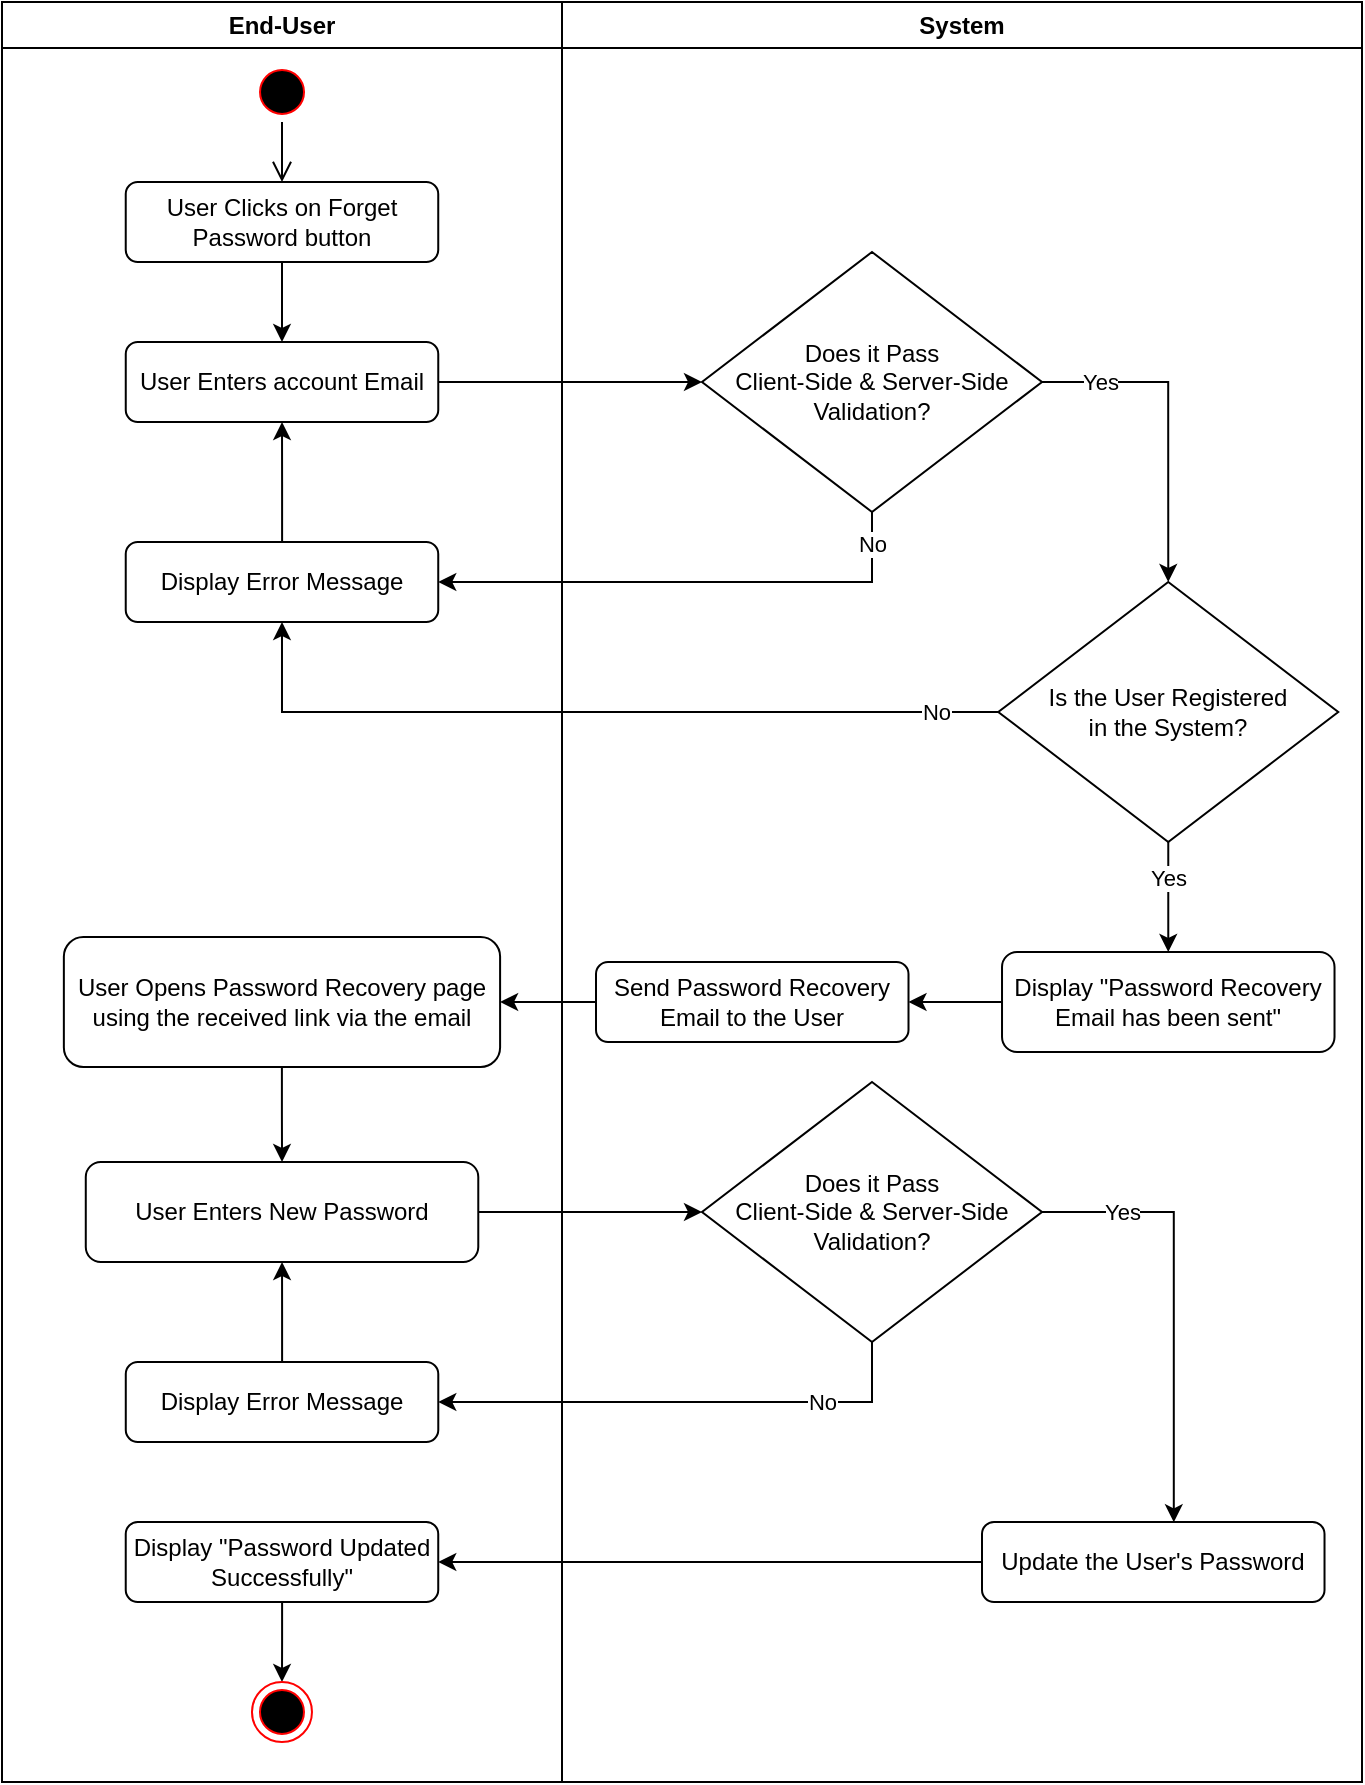 <mxfile version="20.4.0" type="github">
  <diagram id="WB5AaVKWFGcKSxYI2JzF" name="Page-1">
    <mxGraphModel dx="1510" dy="839" grid="1" gridSize="10" guides="1" tooltips="1" connect="1" arrows="1" fold="1" page="1" pageScale="1" pageWidth="850" pageHeight="1100" math="0" shadow="0">
      <root>
        <mxCell id="0" />
        <mxCell id="1" parent="0" />
        <mxCell id="9t-LFGm1njIiitCsB7wG-1" value="End-User" style="swimlane;whiteSpace=wrap;startSize=23;" vertex="1" parent="1">
          <mxGeometry x="50" y="40" width="280" height="890" as="geometry" />
        </mxCell>
        <mxCell id="9t-LFGm1njIiitCsB7wG-2" value="" style="ellipse;shape=startState;fillColor=#000000;strokeColor=#ff0000;" vertex="1" parent="9t-LFGm1njIiitCsB7wG-1">
          <mxGeometry x="125.01" y="30" width="30" height="30" as="geometry" />
        </mxCell>
        <mxCell id="9t-LFGm1njIiitCsB7wG-3" value="" style="edgeStyle=elbowEdgeStyle;elbow=horizontal;verticalAlign=bottom;endArrow=open;endSize=8;strokeColor=#000000;endFill=1;rounded=0;entryX=0.5;entryY=0;entryDx=0;entryDy=0;" edge="1" parent="9t-LFGm1njIiitCsB7wG-1" source="9t-LFGm1njIiitCsB7wG-2" target="9t-LFGm1njIiitCsB7wG-4">
          <mxGeometry x="203.88" y="38" as="geometry">
            <mxPoint x="219.38" y="108" as="targetPoint" />
          </mxGeometry>
        </mxCell>
        <mxCell id="9t-LFGm1njIiitCsB7wG-26" style="edgeStyle=orthogonalEdgeStyle;rounded=0;orthogonalLoop=1;jettySize=auto;html=1;" edge="1" parent="9t-LFGm1njIiitCsB7wG-1" source="9t-LFGm1njIiitCsB7wG-4" target="9t-LFGm1njIiitCsB7wG-25">
          <mxGeometry relative="1" as="geometry" />
        </mxCell>
        <mxCell id="9t-LFGm1njIiitCsB7wG-4" value="User Clicks on Forget Password button" style="rounded=1;whiteSpace=wrap;html=1;" vertex="1" parent="9t-LFGm1njIiitCsB7wG-1">
          <mxGeometry x="61.87" y="90" width="156.25" height="40" as="geometry" />
        </mxCell>
        <mxCell id="9t-LFGm1njIiitCsB7wG-25" value="User Enters account Email" style="rounded=1;whiteSpace=wrap;html=1;" vertex="1" parent="9t-LFGm1njIiitCsB7wG-1">
          <mxGeometry x="61.88" y="170" width="156.25" height="40" as="geometry" />
        </mxCell>
        <mxCell id="9t-LFGm1njIiitCsB7wG-38" style="edgeStyle=orthogonalEdgeStyle;rounded=0;orthogonalLoop=1;jettySize=auto;html=1;entryX=0.5;entryY=1;entryDx=0;entryDy=0;" edge="1" parent="9t-LFGm1njIiitCsB7wG-1" source="9t-LFGm1njIiitCsB7wG-37" target="9t-LFGm1njIiitCsB7wG-25">
          <mxGeometry relative="1" as="geometry" />
        </mxCell>
        <mxCell id="9t-LFGm1njIiitCsB7wG-37" value="Display Error Message" style="rounded=1;whiteSpace=wrap;html=1;" vertex="1" parent="9t-LFGm1njIiitCsB7wG-1">
          <mxGeometry x="61.87" y="270" width="156.25" height="40" as="geometry" />
        </mxCell>
        <mxCell id="9t-LFGm1njIiitCsB7wG-44" style="edgeStyle=orthogonalEdgeStyle;rounded=0;orthogonalLoop=1;jettySize=auto;html=1;entryX=0.5;entryY=0;entryDx=0;entryDy=0;" edge="1" parent="9t-LFGm1njIiitCsB7wG-1" source="9t-LFGm1njIiitCsB7wG-41" target="9t-LFGm1njIiitCsB7wG-43">
          <mxGeometry relative="1" as="geometry" />
        </mxCell>
        <mxCell id="9t-LFGm1njIiitCsB7wG-41" value="User Opens Password Recovery page using the received link via the email" style="rounded=1;whiteSpace=wrap;html=1;" vertex="1" parent="9t-LFGm1njIiitCsB7wG-1">
          <mxGeometry x="30.93" y="467.5" width="218.12" height="65" as="geometry" />
        </mxCell>
        <mxCell id="9t-LFGm1njIiitCsB7wG-43" value="User Enters New Password" style="rounded=1;whiteSpace=wrap;html=1;" vertex="1" parent="9t-LFGm1njIiitCsB7wG-1">
          <mxGeometry x="41.89" y="580" width="196.25" height="50" as="geometry" />
        </mxCell>
        <mxCell id="9t-LFGm1njIiitCsB7wG-51" style="edgeStyle=orthogonalEdgeStyle;rounded=0;orthogonalLoop=1;jettySize=auto;html=1;entryX=0.5;entryY=1;entryDx=0;entryDy=0;" edge="1" parent="9t-LFGm1njIiitCsB7wG-1" source="9t-LFGm1njIiitCsB7wG-49" target="9t-LFGm1njIiitCsB7wG-43">
          <mxGeometry relative="1" as="geometry" />
        </mxCell>
        <mxCell id="9t-LFGm1njIiitCsB7wG-49" value="Display Error Message" style="rounded=1;whiteSpace=wrap;html=1;" vertex="1" parent="9t-LFGm1njIiitCsB7wG-1">
          <mxGeometry x="61.89" y="680" width="156.25" height="40" as="geometry" />
        </mxCell>
        <mxCell id="9t-LFGm1njIiitCsB7wG-57" style="edgeStyle=orthogonalEdgeStyle;rounded=0;orthogonalLoop=1;jettySize=auto;html=1;" edge="1" parent="9t-LFGm1njIiitCsB7wG-1" source="9t-LFGm1njIiitCsB7wG-54" target="9t-LFGm1njIiitCsB7wG-56">
          <mxGeometry relative="1" as="geometry" />
        </mxCell>
        <mxCell id="9t-LFGm1njIiitCsB7wG-54" value="Display &quot;Password Updated Successfully&quot;" style="rounded=1;whiteSpace=wrap;html=1;" vertex="1" parent="9t-LFGm1njIiitCsB7wG-1">
          <mxGeometry x="61.87" y="760" width="156.25" height="40" as="geometry" />
        </mxCell>
        <mxCell id="9t-LFGm1njIiitCsB7wG-56" value="" style="ellipse;html=1;shape=endState;fillColor=#000000;strokeColor=#ff0000;" vertex="1" parent="9t-LFGm1njIiitCsB7wG-1">
          <mxGeometry x="124.99" y="840" width="30" height="30" as="geometry" />
        </mxCell>
        <mxCell id="9t-LFGm1njIiitCsB7wG-8" value="System" style="swimlane;whiteSpace=wrap" vertex="1" parent="1">
          <mxGeometry x="330" y="40" width="400" height="890" as="geometry" />
        </mxCell>
        <mxCell id="9t-LFGm1njIiitCsB7wG-35" value="Yes" style="edgeStyle=orthogonalEdgeStyle;rounded=0;orthogonalLoop=1;jettySize=auto;html=1;entryX=0.5;entryY=0;entryDx=0;entryDy=0;exitX=1;exitY=0.5;exitDx=0;exitDy=0;" edge="1" parent="9t-LFGm1njIiitCsB7wG-8" source="9t-LFGm1njIiitCsB7wG-28" target="9t-LFGm1njIiitCsB7wG-34">
          <mxGeometry x="-0.632" relative="1" as="geometry">
            <mxPoint x="-1" as="offset" />
          </mxGeometry>
        </mxCell>
        <mxCell id="9t-LFGm1njIiitCsB7wG-28" value="Does it Pass &lt;br&gt;Client-Side &amp;amp; Server-Side Validation?" style="rhombus;whiteSpace=wrap;html=1;" vertex="1" parent="9t-LFGm1njIiitCsB7wG-8">
          <mxGeometry x="70" y="125" width="170" height="130" as="geometry" />
        </mxCell>
        <mxCell id="9t-LFGm1njIiitCsB7wG-40" value="Yes" style="edgeStyle=orthogonalEdgeStyle;rounded=0;orthogonalLoop=1;jettySize=auto;html=1;entryX=0.5;entryY=0;entryDx=0;entryDy=0;" edge="1" parent="9t-LFGm1njIiitCsB7wG-8" source="9t-LFGm1njIiitCsB7wG-34" target="9t-LFGm1njIiitCsB7wG-47">
          <mxGeometry x="-0.333" relative="1" as="geometry">
            <mxPoint as="offset" />
          </mxGeometry>
        </mxCell>
        <mxCell id="9t-LFGm1njIiitCsB7wG-34" value="Is the User Registered &lt;br&gt;in the System?" style="rhombus;whiteSpace=wrap;html=1;" vertex="1" parent="9t-LFGm1njIiitCsB7wG-8">
          <mxGeometry x="218.13" y="290" width="170" height="130" as="geometry" />
        </mxCell>
        <mxCell id="9t-LFGm1njIiitCsB7wG-36" value="Send Password Recovery Email to the User" style="rounded=1;whiteSpace=wrap;html=1;" vertex="1" parent="9t-LFGm1njIiitCsB7wG-8">
          <mxGeometry x="17" y="480" width="156.25" height="40" as="geometry" />
        </mxCell>
        <mxCell id="9t-LFGm1njIiitCsB7wG-53" value="Yes" style="edgeStyle=orthogonalEdgeStyle;rounded=0;orthogonalLoop=1;jettySize=auto;html=1;entryX=0.56;entryY=0.004;entryDx=0;entryDy=0;entryPerimeter=0;exitX=1;exitY=0.5;exitDx=0;exitDy=0;" edge="1" parent="9t-LFGm1njIiitCsB7wG-8" source="9t-LFGm1njIiitCsB7wG-45" target="9t-LFGm1njIiitCsB7wG-52">
          <mxGeometry x="-0.638" relative="1" as="geometry">
            <mxPoint as="offset" />
          </mxGeometry>
        </mxCell>
        <mxCell id="9t-LFGm1njIiitCsB7wG-45" value="Does it Pass &lt;br&gt;Client-Side &amp;amp; Server-Side Validation?" style="rhombus;whiteSpace=wrap;html=1;" vertex="1" parent="9t-LFGm1njIiitCsB7wG-8">
          <mxGeometry x="70" y="540" width="170" height="130" as="geometry" />
        </mxCell>
        <mxCell id="9t-LFGm1njIiitCsB7wG-48" style="edgeStyle=orthogonalEdgeStyle;rounded=0;orthogonalLoop=1;jettySize=auto;html=1;entryX=1;entryY=0.5;entryDx=0;entryDy=0;" edge="1" parent="9t-LFGm1njIiitCsB7wG-8" source="9t-LFGm1njIiitCsB7wG-47" target="9t-LFGm1njIiitCsB7wG-36">
          <mxGeometry relative="1" as="geometry" />
        </mxCell>
        <mxCell id="9t-LFGm1njIiitCsB7wG-47" value="Display &quot;Password Recovery Email has been sent&quot;" style="rounded=1;whiteSpace=wrap;html=1;" vertex="1" parent="9t-LFGm1njIiitCsB7wG-8">
          <mxGeometry x="220.01" y="475" width="166.25" height="50" as="geometry" />
        </mxCell>
        <mxCell id="9t-LFGm1njIiitCsB7wG-52" value="Update the User&#39;s Password" style="rounded=1;whiteSpace=wrap;html=1;" vertex="1" parent="9t-LFGm1njIiitCsB7wG-8">
          <mxGeometry x="210" y="760" width="171.26" height="40" as="geometry" />
        </mxCell>
        <mxCell id="9t-LFGm1njIiitCsB7wG-29" style="edgeStyle=orthogonalEdgeStyle;rounded=0;orthogonalLoop=1;jettySize=auto;html=1;entryX=0;entryY=0.5;entryDx=0;entryDy=0;" edge="1" parent="1" source="9t-LFGm1njIiitCsB7wG-25" target="9t-LFGm1njIiitCsB7wG-28">
          <mxGeometry relative="1" as="geometry" />
        </mxCell>
        <mxCell id="9t-LFGm1njIiitCsB7wG-30" value="" style="edgeStyle=orthogonalEdgeStyle;rounded=0;orthogonalLoop=1;jettySize=auto;html=1;entryX=1;entryY=0.5;entryDx=0;entryDy=0;exitX=0.5;exitY=1;exitDx=0;exitDy=0;" edge="1" parent="1" source="9t-LFGm1njIiitCsB7wG-28" target="9t-LFGm1njIiitCsB7wG-37">
          <mxGeometry x="0.289" relative="1" as="geometry">
            <Array as="points">
              <mxPoint x="485" y="330" />
            </Array>
            <mxPoint as="offset" />
          </mxGeometry>
        </mxCell>
        <mxCell id="9t-LFGm1njIiitCsB7wG-31" value="No" style="edgeLabel;html=1;align=center;verticalAlign=middle;resizable=0;points=[];" vertex="1" connectable="0" parent="9t-LFGm1njIiitCsB7wG-30">
          <mxGeometry x="-0.812" y="-1" relative="1" as="geometry">
            <mxPoint x="1" y="-8" as="offset" />
          </mxGeometry>
        </mxCell>
        <mxCell id="9t-LFGm1njIiitCsB7wG-39" value="No" style="edgeStyle=orthogonalEdgeStyle;rounded=0;orthogonalLoop=1;jettySize=auto;html=1;entryX=0.5;entryY=1;entryDx=0;entryDy=0;" edge="1" parent="1" source="9t-LFGm1njIiitCsB7wG-34" target="9t-LFGm1njIiitCsB7wG-37">
          <mxGeometry x="-0.844" relative="1" as="geometry">
            <mxPoint as="offset" />
          </mxGeometry>
        </mxCell>
        <mxCell id="9t-LFGm1njIiitCsB7wG-42" style="edgeStyle=orthogonalEdgeStyle;rounded=0;orthogonalLoop=1;jettySize=auto;html=1;entryX=1;entryY=0.5;entryDx=0;entryDy=0;" edge="1" parent="1" source="9t-LFGm1njIiitCsB7wG-36" target="9t-LFGm1njIiitCsB7wG-41">
          <mxGeometry relative="1" as="geometry" />
        </mxCell>
        <mxCell id="9t-LFGm1njIiitCsB7wG-46" style="edgeStyle=orthogonalEdgeStyle;rounded=0;orthogonalLoop=1;jettySize=auto;html=1;entryX=0;entryY=0.5;entryDx=0;entryDy=0;" edge="1" parent="1" source="9t-LFGm1njIiitCsB7wG-43" target="9t-LFGm1njIiitCsB7wG-45">
          <mxGeometry relative="1" as="geometry" />
        </mxCell>
        <mxCell id="9t-LFGm1njIiitCsB7wG-50" value="No" style="edgeStyle=orthogonalEdgeStyle;rounded=0;orthogonalLoop=1;jettySize=auto;html=1;entryX=1;entryY=0.5;entryDx=0;entryDy=0;" edge="1" parent="1" source="9t-LFGm1njIiitCsB7wG-45" target="9t-LFGm1njIiitCsB7wG-49">
          <mxGeometry x="-0.554" relative="1" as="geometry">
            <Array as="points">
              <mxPoint x="485" y="740" />
            </Array>
            <mxPoint as="offset" />
          </mxGeometry>
        </mxCell>
        <mxCell id="9t-LFGm1njIiitCsB7wG-55" style="edgeStyle=orthogonalEdgeStyle;rounded=0;orthogonalLoop=1;jettySize=auto;html=1;entryX=1;entryY=0.5;entryDx=0;entryDy=0;" edge="1" parent="1" source="9t-LFGm1njIiitCsB7wG-52" target="9t-LFGm1njIiitCsB7wG-54">
          <mxGeometry relative="1" as="geometry" />
        </mxCell>
      </root>
    </mxGraphModel>
  </diagram>
</mxfile>
